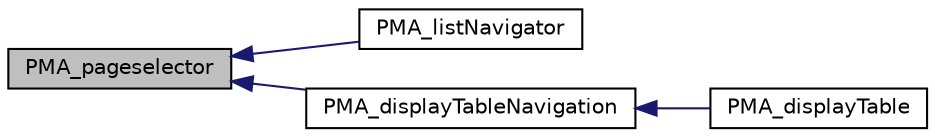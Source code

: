 digraph G
{
  edge [fontname="Helvetica",fontsize="10",labelfontname="Helvetica",labelfontsize="10"];
  node [fontname="Helvetica",fontsize="10",shape=record];
  rankdir="LR";
  Node1 [label="PMA_pageselector",height=0.2,width=0.4,color="black", fillcolor="grey75", style="filled" fontcolor="black"];
  Node1 -> Node2 [dir="back",color="midnightblue",fontsize="10",style="solid",fontname="Helvetica"];
  Node2 [label="PMA_listNavigator",height=0.2,width=0.4,color="black", fillcolor="white", style="filled",URL="$common_8lib_8php.html#a45888b76abb2a86bd6d82af07f8f2837",tooltip="Generate navigation for a list."];
  Node1 -> Node3 [dir="back",color="midnightblue",fontsize="10",style="solid",fontname="Helvetica"];
  Node3 [label="PMA_displayTableNavigation",height=0.2,width=0.4,color="black", fillcolor="white", style="filled",URL="$display__tbl_8lib_8php.html#ad976ef528675a4d65fd57ea37fc51e25",tooltip="Displays a navigation bar to browse among the results of a SQL query."];
  Node3 -> Node4 [dir="back",color="midnightblue",fontsize="10",style="solid",fontname="Helvetica"];
  Node4 [label="PMA_displayTable",height=0.2,width=0.4,color="black", fillcolor="white", style="filled",URL="$display__tbl_8lib_8php.html#ab64d4328beb5bc6b0a62abfa39fb447a",tooltip="Displays a table of results returned by a SQL query."];
}
